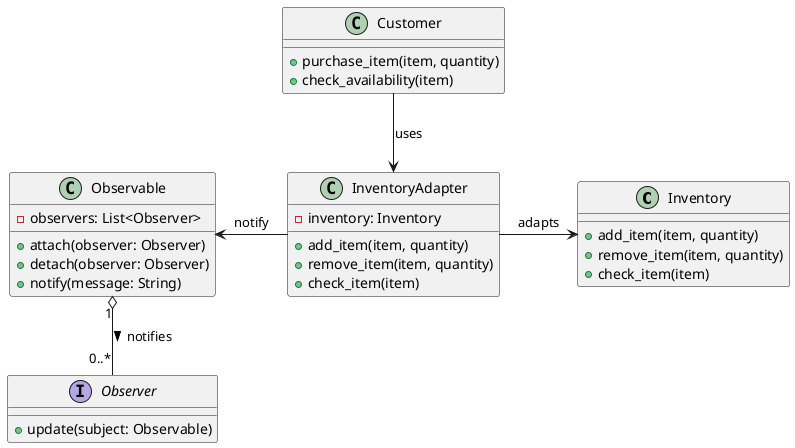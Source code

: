 @startuml
class Inventory {
    +add_item(item, quantity)
    +remove_item(item, quantity)
    +check_item(item)
}

class InventoryAdapter {
    -inventory: Inventory
    +add_item(item, quantity)
    +remove_item(item, quantity)
    +check_item(item)
}

class Customer {
    +purchase_item(item, quantity)
    +check_availability(item)
}

interface Observer {
    +update(subject: Observable)
}

class Observable {
    -observers: List<Observer>
    +attach(observer: Observer)
    +detach(observer: Observer)
    +notify(message: String)
}

InventoryAdapter -right-> Inventory : adapts
InventoryAdapter -left-> Observable : notify
Customer -down-> InventoryAdapter : uses
Observable "1" o-- "0..*" Observer : notifies >
@enduml